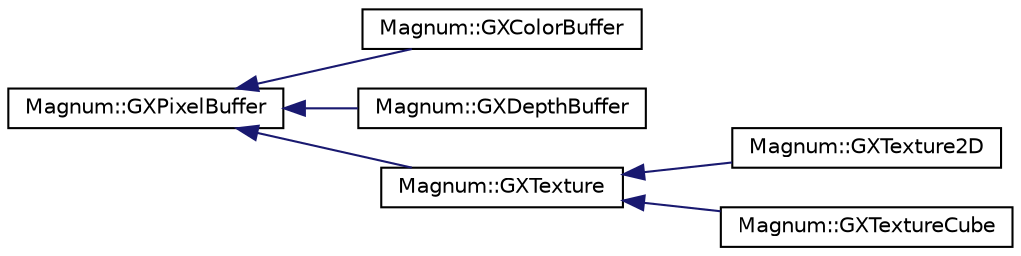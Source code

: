 digraph "圖形化之類別階層"
{
  edge [fontname="Helvetica",fontsize="10",labelfontname="Helvetica",labelfontsize="10"];
  node [fontname="Helvetica",fontsize="10",shape=record];
  rankdir="LR";
  Node1 [label="Magnum::GXPixelBuffer",height=0.2,width=0.4,color="black", fillcolor="white", style="filled",URL="$class_magnum_1_1_g_x_pixel_buffer.html"];
  Node1 -> Node2 [dir="back",color="midnightblue",fontsize="10",style="solid",fontname="Helvetica"];
  Node2 [label="Magnum::GXColorBuffer",height=0.2,width=0.4,color="black", fillcolor="white", style="filled",URL="$class_magnum_1_1_g_x_color_buffer.html"];
  Node1 -> Node3 [dir="back",color="midnightblue",fontsize="10",style="solid",fontname="Helvetica"];
  Node3 [label="Magnum::GXDepthBuffer",height=0.2,width=0.4,color="black", fillcolor="white", style="filled",URL="$class_magnum_1_1_g_x_depth_buffer.html"];
  Node1 -> Node4 [dir="back",color="midnightblue",fontsize="10",style="solid",fontname="Helvetica"];
  Node4 [label="Magnum::GXTexture",height=0.2,width=0.4,color="black", fillcolor="white", style="filled",URL="$class_magnum_1_1_g_x_texture.html"];
  Node4 -> Node5 [dir="back",color="midnightblue",fontsize="10",style="solid",fontname="Helvetica"];
  Node5 [label="Magnum::GXTexture2D",height=0.2,width=0.4,color="black", fillcolor="white", style="filled",URL="$class_magnum_1_1_g_x_texture2_d.html"];
  Node4 -> Node6 [dir="back",color="midnightblue",fontsize="10",style="solid",fontname="Helvetica"];
  Node6 [label="Magnum::GXTextureCube",height=0.2,width=0.4,color="black", fillcolor="white", style="filled",URL="$class_magnum_1_1_g_x_texture_cube.html"];
}
